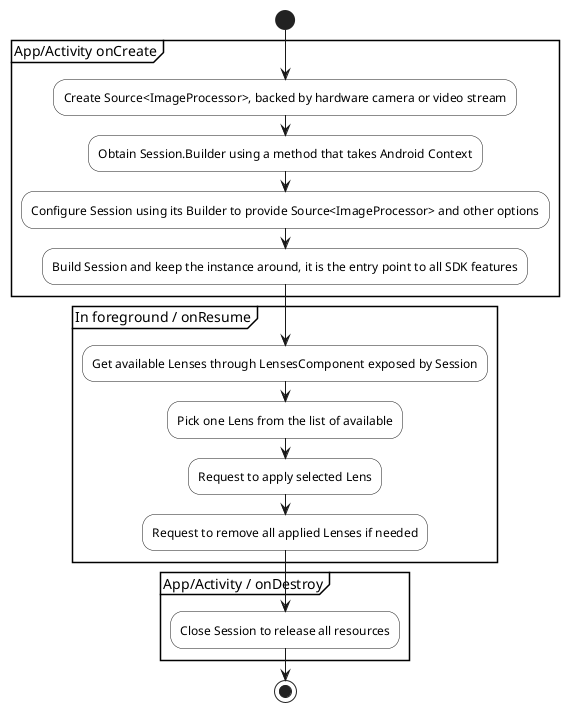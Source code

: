 @startuml
skinparam activity {
    backgroundColor #fff
}

start
partition "App/Activity onCreate" {
:Create Source<ImageProcessor>, backed by hardware camera or video stream;
:Obtain Session.Builder using a method that takes Android Context;
:Configure Session using its Builder to provide Source<ImageProcessor> and other options;
:Build Session and keep the instance around, it is the entry point to all SDK features;
}
partition "In foreground / onResume" {
:Get available Lenses through LensesComponent exposed by Session;
:Pick one Lens from the list of available;
:Request to apply selected Lens;
:Request to remove all applied Lenses if needed;
}
partition "App/Activity / onDestroy" {
:Close Session to release all resources;
}
stop
@enduml
